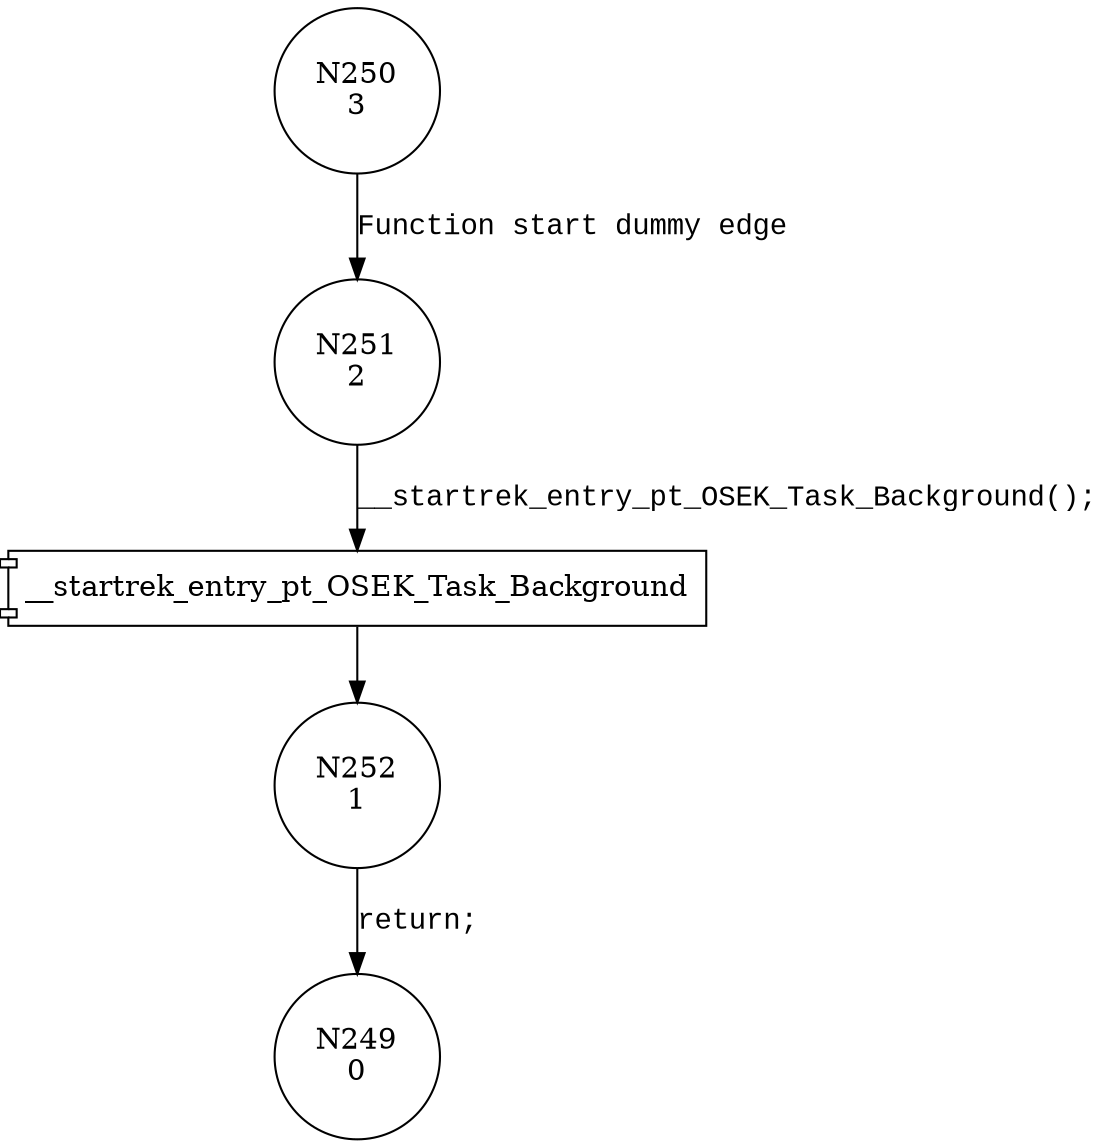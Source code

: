 digraph cil_keeperOSEK_Task_Background {
250 [shape="circle" label="N250\n3"]
251 [shape="circle" label="N251\n2"]
252 [shape="circle" label="N252\n1"]
249 [shape="circle" label="N249\n0"]
250 -> 251 [label="Function start dummy edge" fontname="Courier New"]
100005 [shape="component" label="__startrek_entry_pt_OSEK_Task_Background"]
251 -> 100005 [label="__startrek_entry_pt_OSEK_Task_Background();" fontname="Courier New"]
100005 -> 252 [label="" fontname="Courier New"]
252 -> 249 [label="return;" fontname="Courier New"]
}